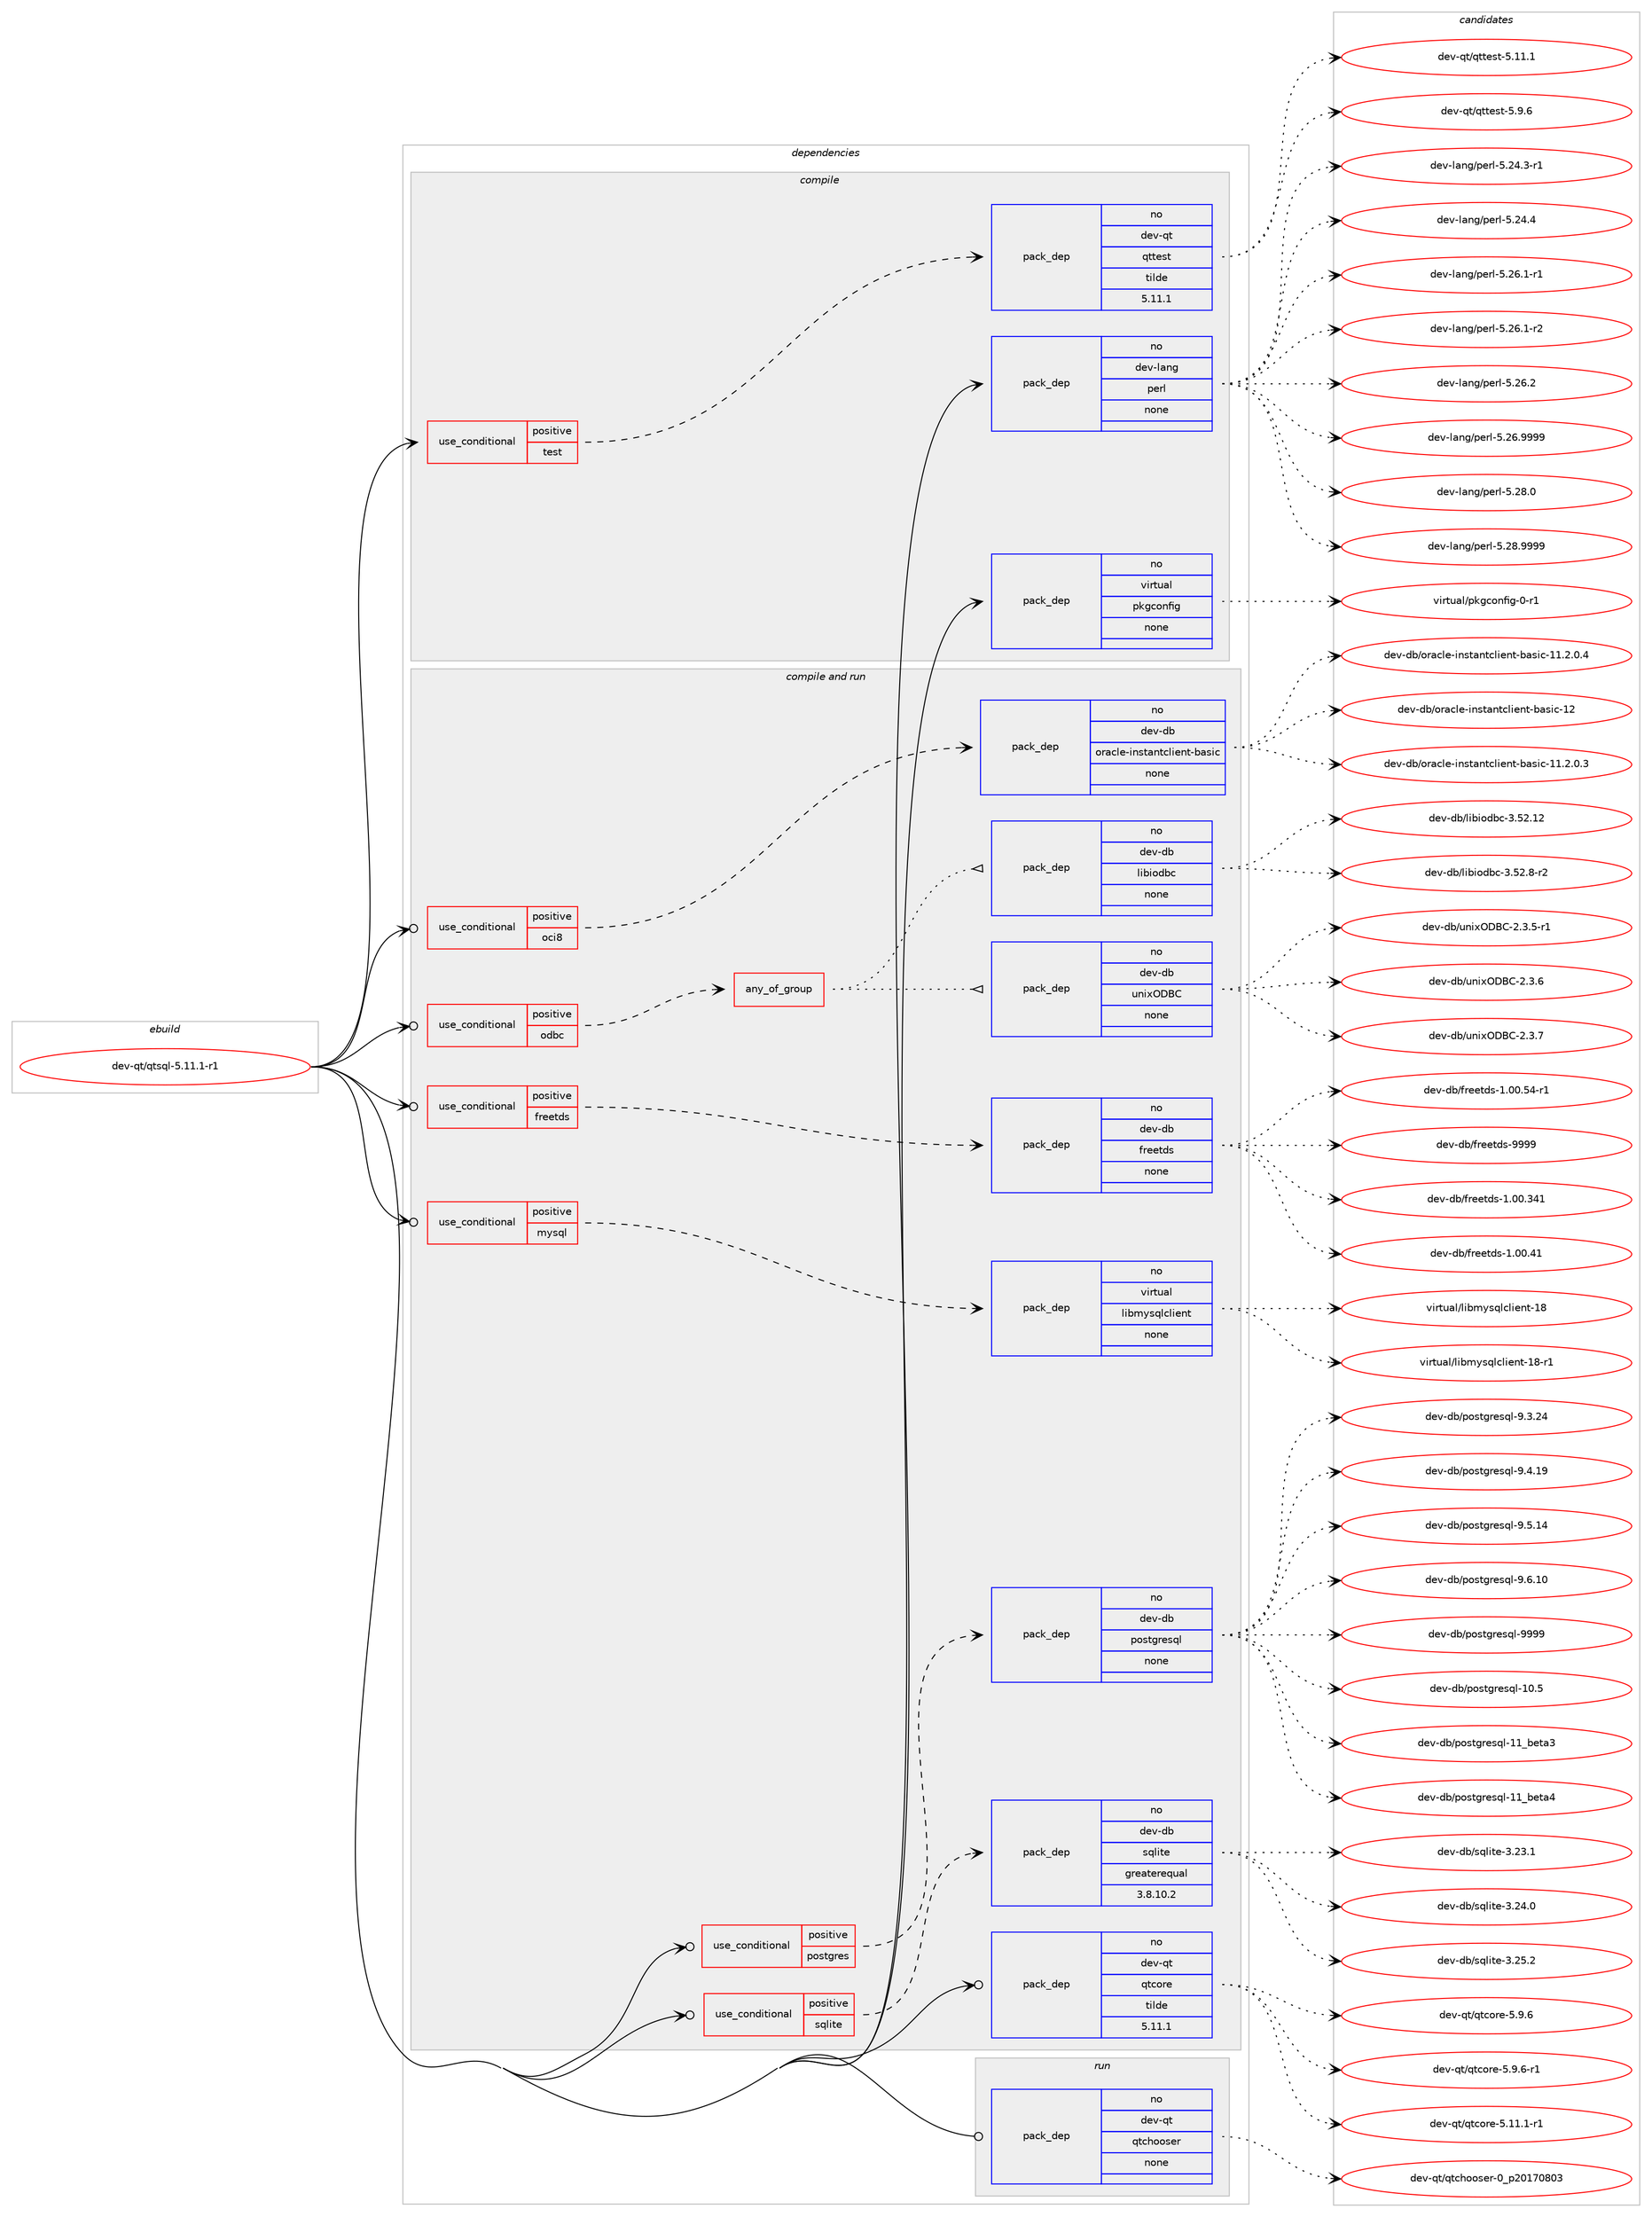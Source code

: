 digraph prolog {

# *************
# Graph options
# *************

newrank=true;
concentrate=true;
compound=true;
graph [rankdir=LR,fontname=Helvetica,fontsize=10,ranksep=1.5];#, ranksep=2.5, nodesep=0.2];
edge  [arrowhead=vee];
node  [fontname=Helvetica,fontsize=10];

# **********
# The ebuild
# **********

subgraph cluster_leftcol {
color=gray;
rank=same;
label=<<i>ebuild</i>>;
id [label="dev-qt/qtsql-5.11.1-r1", color=red, width=4, href="../dev-qt/qtsql-5.11.1-r1.svg"];
}

# ****************
# The dependencies
# ****************

subgraph cluster_midcol {
color=gray;
label=<<i>dependencies</i>>;
subgraph cluster_compile {
fillcolor="#eeeeee";
style=filled;
label=<<i>compile</i>>;
subgraph cond1223 {
dependency5546 [label=<<TABLE BORDER="0" CELLBORDER="1" CELLSPACING="0" CELLPADDING="4"><TR><TD ROWSPAN="3" CELLPADDING="10">use_conditional</TD></TR><TR><TD>positive</TD></TR><TR><TD>test</TD></TR></TABLE>>, shape=none, color=red];
subgraph pack4203 {
dependency5547 [label=<<TABLE BORDER="0" CELLBORDER="1" CELLSPACING="0" CELLPADDING="4" WIDTH="220"><TR><TD ROWSPAN="6" CELLPADDING="30">pack_dep</TD></TR><TR><TD WIDTH="110">no</TD></TR><TR><TD>dev-qt</TD></TR><TR><TD>qttest</TD></TR><TR><TD>tilde</TD></TR><TR><TD>5.11.1</TD></TR></TABLE>>, shape=none, color=blue];
}
dependency5546:e -> dependency5547:w [weight=20,style="dashed",arrowhead="vee"];
}
id:e -> dependency5546:w [weight=20,style="solid",arrowhead="vee"];
subgraph pack4204 {
dependency5548 [label=<<TABLE BORDER="0" CELLBORDER="1" CELLSPACING="0" CELLPADDING="4" WIDTH="220"><TR><TD ROWSPAN="6" CELLPADDING="30">pack_dep</TD></TR><TR><TD WIDTH="110">no</TD></TR><TR><TD>dev-lang</TD></TR><TR><TD>perl</TD></TR><TR><TD>none</TD></TR><TR><TD></TD></TR></TABLE>>, shape=none, color=blue];
}
id:e -> dependency5548:w [weight=20,style="solid",arrowhead="vee"];
subgraph pack4205 {
dependency5549 [label=<<TABLE BORDER="0" CELLBORDER="1" CELLSPACING="0" CELLPADDING="4" WIDTH="220"><TR><TD ROWSPAN="6" CELLPADDING="30">pack_dep</TD></TR><TR><TD WIDTH="110">no</TD></TR><TR><TD>virtual</TD></TR><TR><TD>pkgconfig</TD></TR><TR><TD>none</TD></TR><TR><TD></TD></TR></TABLE>>, shape=none, color=blue];
}
id:e -> dependency5549:w [weight=20,style="solid",arrowhead="vee"];
}
subgraph cluster_compileandrun {
fillcolor="#eeeeee";
style=filled;
label=<<i>compile and run</i>>;
subgraph cond1224 {
dependency5550 [label=<<TABLE BORDER="0" CELLBORDER="1" CELLSPACING="0" CELLPADDING="4"><TR><TD ROWSPAN="3" CELLPADDING="10">use_conditional</TD></TR><TR><TD>positive</TD></TR><TR><TD>freetds</TD></TR></TABLE>>, shape=none, color=red];
subgraph pack4206 {
dependency5551 [label=<<TABLE BORDER="0" CELLBORDER="1" CELLSPACING="0" CELLPADDING="4" WIDTH="220"><TR><TD ROWSPAN="6" CELLPADDING="30">pack_dep</TD></TR><TR><TD WIDTH="110">no</TD></TR><TR><TD>dev-db</TD></TR><TR><TD>freetds</TD></TR><TR><TD>none</TD></TR><TR><TD></TD></TR></TABLE>>, shape=none, color=blue];
}
dependency5550:e -> dependency5551:w [weight=20,style="dashed",arrowhead="vee"];
}
id:e -> dependency5550:w [weight=20,style="solid",arrowhead="odotvee"];
subgraph cond1225 {
dependency5552 [label=<<TABLE BORDER="0" CELLBORDER="1" CELLSPACING="0" CELLPADDING="4"><TR><TD ROWSPAN="3" CELLPADDING="10">use_conditional</TD></TR><TR><TD>positive</TD></TR><TR><TD>mysql</TD></TR></TABLE>>, shape=none, color=red];
subgraph pack4207 {
dependency5553 [label=<<TABLE BORDER="0" CELLBORDER="1" CELLSPACING="0" CELLPADDING="4" WIDTH="220"><TR><TD ROWSPAN="6" CELLPADDING="30">pack_dep</TD></TR><TR><TD WIDTH="110">no</TD></TR><TR><TD>virtual</TD></TR><TR><TD>libmysqlclient</TD></TR><TR><TD>none</TD></TR><TR><TD></TD></TR></TABLE>>, shape=none, color=blue];
}
dependency5552:e -> dependency5553:w [weight=20,style="dashed",arrowhead="vee"];
}
id:e -> dependency5552:w [weight=20,style="solid",arrowhead="odotvee"];
subgraph cond1226 {
dependency5554 [label=<<TABLE BORDER="0" CELLBORDER="1" CELLSPACING="0" CELLPADDING="4"><TR><TD ROWSPAN="3" CELLPADDING="10">use_conditional</TD></TR><TR><TD>positive</TD></TR><TR><TD>oci8</TD></TR></TABLE>>, shape=none, color=red];
subgraph pack4208 {
dependency5555 [label=<<TABLE BORDER="0" CELLBORDER="1" CELLSPACING="0" CELLPADDING="4" WIDTH="220"><TR><TD ROWSPAN="6" CELLPADDING="30">pack_dep</TD></TR><TR><TD WIDTH="110">no</TD></TR><TR><TD>dev-db</TD></TR><TR><TD>oracle-instantclient-basic</TD></TR><TR><TD>none</TD></TR><TR><TD></TD></TR></TABLE>>, shape=none, color=blue];
}
dependency5554:e -> dependency5555:w [weight=20,style="dashed",arrowhead="vee"];
}
id:e -> dependency5554:w [weight=20,style="solid",arrowhead="odotvee"];
subgraph cond1227 {
dependency5556 [label=<<TABLE BORDER="0" CELLBORDER="1" CELLSPACING="0" CELLPADDING="4"><TR><TD ROWSPAN="3" CELLPADDING="10">use_conditional</TD></TR><TR><TD>positive</TD></TR><TR><TD>odbc</TD></TR></TABLE>>, shape=none, color=red];
subgraph any112 {
dependency5557 [label=<<TABLE BORDER="0" CELLBORDER="1" CELLSPACING="0" CELLPADDING="4"><TR><TD CELLPADDING="10">any_of_group</TD></TR></TABLE>>, shape=none, color=red];subgraph pack4209 {
dependency5558 [label=<<TABLE BORDER="0" CELLBORDER="1" CELLSPACING="0" CELLPADDING="4" WIDTH="220"><TR><TD ROWSPAN="6" CELLPADDING="30">pack_dep</TD></TR><TR><TD WIDTH="110">no</TD></TR><TR><TD>dev-db</TD></TR><TR><TD>unixODBC</TD></TR><TR><TD>none</TD></TR><TR><TD></TD></TR></TABLE>>, shape=none, color=blue];
}
dependency5557:e -> dependency5558:w [weight=20,style="dotted",arrowhead="oinv"];
subgraph pack4210 {
dependency5559 [label=<<TABLE BORDER="0" CELLBORDER="1" CELLSPACING="0" CELLPADDING="4" WIDTH="220"><TR><TD ROWSPAN="6" CELLPADDING="30">pack_dep</TD></TR><TR><TD WIDTH="110">no</TD></TR><TR><TD>dev-db</TD></TR><TR><TD>libiodbc</TD></TR><TR><TD>none</TD></TR><TR><TD></TD></TR></TABLE>>, shape=none, color=blue];
}
dependency5557:e -> dependency5559:w [weight=20,style="dotted",arrowhead="oinv"];
}
dependency5556:e -> dependency5557:w [weight=20,style="dashed",arrowhead="vee"];
}
id:e -> dependency5556:w [weight=20,style="solid",arrowhead="odotvee"];
subgraph cond1228 {
dependency5560 [label=<<TABLE BORDER="0" CELLBORDER="1" CELLSPACING="0" CELLPADDING="4"><TR><TD ROWSPAN="3" CELLPADDING="10">use_conditional</TD></TR><TR><TD>positive</TD></TR><TR><TD>postgres</TD></TR></TABLE>>, shape=none, color=red];
subgraph pack4211 {
dependency5561 [label=<<TABLE BORDER="0" CELLBORDER="1" CELLSPACING="0" CELLPADDING="4" WIDTH="220"><TR><TD ROWSPAN="6" CELLPADDING="30">pack_dep</TD></TR><TR><TD WIDTH="110">no</TD></TR><TR><TD>dev-db</TD></TR><TR><TD>postgresql</TD></TR><TR><TD>none</TD></TR><TR><TD></TD></TR></TABLE>>, shape=none, color=blue];
}
dependency5560:e -> dependency5561:w [weight=20,style="dashed",arrowhead="vee"];
}
id:e -> dependency5560:w [weight=20,style="solid",arrowhead="odotvee"];
subgraph cond1229 {
dependency5562 [label=<<TABLE BORDER="0" CELLBORDER="1" CELLSPACING="0" CELLPADDING="4"><TR><TD ROWSPAN="3" CELLPADDING="10">use_conditional</TD></TR><TR><TD>positive</TD></TR><TR><TD>sqlite</TD></TR></TABLE>>, shape=none, color=red];
subgraph pack4212 {
dependency5563 [label=<<TABLE BORDER="0" CELLBORDER="1" CELLSPACING="0" CELLPADDING="4" WIDTH="220"><TR><TD ROWSPAN="6" CELLPADDING="30">pack_dep</TD></TR><TR><TD WIDTH="110">no</TD></TR><TR><TD>dev-db</TD></TR><TR><TD>sqlite</TD></TR><TR><TD>greaterequal</TD></TR><TR><TD>3.8.10.2</TD></TR></TABLE>>, shape=none, color=blue];
}
dependency5562:e -> dependency5563:w [weight=20,style="dashed",arrowhead="vee"];
}
id:e -> dependency5562:w [weight=20,style="solid",arrowhead="odotvee"];
subgraph pack4213 {
dependency5564 [label=<<TABLE BORDER="0" CELLBORDER="1" CELLSPACING="0" CELLPADDING="4" WIDTH="220"><TR><TD ROWSPAN="6" CELLPADDING="30">pack_dep</TD></TR><TR><TD WIDTH="110">no</TD></TR><TR><TD>dev-qt</TD></TR><TR><TD>qtcore</TD></TR><TR><TD>tilde</TD></TR><TR><TD>5.11.1</TD></TR></TABLE>>, shape=none, color=blue];
}
id:e -> dependency5564:w [weight=20,style="solid",arrowhead="odotvee"];
}
subgraph cluster_run {
fillcolor="#eeeeee";
style=filled;
label=<<i>run</i>>;
subgraph pack4214 {
dependency5565 [label=<<TABLE BORDER="0" CELLBORDER="1" CELLSPACING="0" CELLPADDING="4" WIDTH="220"><TR><TD ROWSPAN="6" CELLPADDING="30">pack_dep</TD></TR><TR><TD WIDTH="110">no</TD></TR><TR><TD>dev-qt</TD></TR><TR><TD>qtchooser</TD></TR><TR><TD>none</TD></TR><TR><TD></TD></TR></TABLE>>, shape=none, color=blue];
}
id:e -> dependency5565:w [weight=20,style="solid",arrowhead="odot"];
}
}

# **************
# The candidates
# **************

subgraph cluster_choices {
rank=same;
color=gray;
label=<<i>candidates</i>>;

subgraph choice4203 {
color=black;
nodesep=1;
choice100101118451131164711311611610111511645534649494649 [label="dev-qt/qttest-5.11.1", color=red, width=4,href="../dev-qt/qttest-5.11.1.svg"];
choice1001011184511311647113116116101115116455346574654 [label="dev-qt/qttest-5.9.6", color=red, width=4,href="../dev-qt/qttest-5.9.6.svg"];
dependency5547:e -> choice100101118451131164711311611610111511645534649494649:w [style=dotted,weight="100"];
dependency5547:e -> choice1001011184511311647113116116101115116455346574654:w [style=dotted,weight="100"];
}
subgraph choice4204 {
color=black;
nodesep=1;
choice100101118451089711010347112101114108455346505246514511449 [label="dev-lang/perl-5.24.3-r1", color=red, width=4,href="../dev-lang/perl-5.24.3-r1.svg"];
choice10010111845108971101034711210111410845534650524652 [label="dev-lang/perl-5.24.4", color=red, width=4,href="../dev-lang/perl-5.24.4.svg"];
choice100101118451089711010347112101114108455346505446494511449 [label="dev-lang/perl-5.26.1-r1", color=red, width=4,href="../dev-lang/perl-5.26.1-r1.svg"];
choice100101118451089711010347112101114108455346505446494511450 [label="dev-lang/perl-5.26.1-r2", color=red, width=4,href="../dev-lang/perl-5.26.1-r2.svg"];
choice10010111845108971101034711210111410845534650544650 [label="dev-lang/perl-5.26.2", color=red, width=4,href="../dev-lang/perl-5.26.2.svg"];
choice10010111845108971101034711210111410845534650544657575757 [label="dev-lang/perl-5.26.9999", color=red, width=4,href="../dev-lang/perl-5.26.9999.svg"];
choice10010111845108971101034711210111410845534650564648 [label="dev-lang/perl-5.28.0", color=red, width=4,href="../dev-lang/perl-5.28.0.svg"];
choice10010111845108971101034711210111410845534650564657575757 [label="dev-lang/perl-5.28.9999", color=red, width=4,href="../dev-lang/perl-5.28.9999.svg"];
dependency5548:e -> choice100101118451089711010347112101114108455346505246514511449:w [style=dotted,weight="100"];
dependency5548:e -> choice10010111845108971101034711210111410845534650524652:w [style=dotted,weight="100"];
dependency5548:e -> choice100101118451089711010347112101114108455346505446494511449:w [style=dotted,weight="100"];
dependency5548:e -> choice100101118451089711010347112101114108455346505446494511450:w [style=dotted,weight="100"];
dependency5548:e -> choice10010111845108971101034711210111410845534650544650:w [style=dotted,weight="100"];
dependency5548:e -> choice10010111845108971101034711210111410845534650544657575757:w [style=dotted,weight="100"];
dependency5548:e -> choice10010111845108971101034711210111410845534650564648:w [style=dotted,weight="100"];
dependency5548:e -> choice10010111845108971101034711210111410845534650564657575757:w [style=dotted,weight="100"];
}
subgraph choice4205 {
color=black;
nodesep=1;
choice11810511411611797108471121071039911111010210510345484511449 [label="virtual/pkgconfig-0-r1", color=red, width=4,href="../virtual/pkgconfig-0-r1.svg"];
dependency5549:e -> choice11810511411611797108471121071039911111010210510345484511449:w [style=dotted,weight="100"];
}
subgraph choice4206 {
color=black;
nodesep=1;
choice100101118451009847102114101101116100115454946484846515249 [label="dev-db/freetds-1.00.341", color=red, width=4,href="../dev-db/freetds-1.00.341.svg"];
choice1001011184510098471021141011011161001154549464848465249 [label="dev-db/freetds-1.00.41", color=red, width=4,href="../dev-db/freetds-1.00.41.svg"];
choice10010111845100984710211410110111610011545494648484653524511449 [label="dev-db/freetds-1.00.54-r1", color=red, width=4,href="../dev-db/freetds-1.00.54-r1.svg"];
choice1001011184510098471021141011011161001154557575757 [label="dev-db/freetds-9999", color=red, width=4,href="../dev-db/freetds-9999.svg"];
dependency5551:e -> choice100101118451009847102114101101116100115454946484846515249:w [style=dotted,weight="100"];
dependency5551:e -> choice1001011184510098471021141011011161001154549464848465249:w [style=dotted,weight="100"];
dependency5551:e -> choice10010111845100984710211410110111610011545494648484653524511449:w [style=dotted,weight="100"];
dependency5551:e -> choice1001011184510098471021141011011161001154557575757:w [style=dotted,weight="100"];
}
subgraph choice4207 {
color=black;
nodesep=1;
choice11810511411611797108471081059810912111511310899108105101110116454956 [label="virtual/libmysqlclient-18", color=red, width=4,href="../virtual/libmysqlclient-18.svg"];
choice118105114116117971084710810598109121115113108991081051011101164549564511449 [label="virtual/libmysqlclient-18-r1", color=red, width=4,href="../virtual/libmysqlclient-18-r1.svg"];
dependency5553:e -> choice11810511411611797108471081059810912111511310899108105101110116454956:w [style=dotted,weight="100"];
dependency5553:e -> choice118105114116117971084710810598109121115113108991081051011101164549564511449:w [style=dotted,weight="100"];
}
subgraph choice4208 {
color=black;
nodesep=1;
choice100101118451009847111114979910810145105110115116971101169910810510111011645989711510599454949465046484651 [label="dev-db/oracle-instantclient-basic-11.2.0.3", color=red, width=4,href="../dev-db/oracle-instantclient-basic-11.2.0.3.svg"];
choice100101118451009847111114979910810145105110115116971101169910810510111011645989711510599454949465046484652 [label="dev-db/oracle-instantclient-basic-11.2.0.4", color=red, width=4,href="../dev-db/oracle-instantclient-basic-11.2.0.4.svg"];
choice100101118451009847111114979910810145105110115116971101169910810510111011645989711510599454950 [label="dev-db/oracle-instantclient-basic-12", color=red, width=4,href="../dev-db/oracle-instantclient-basic-12.svg"];
dependency5555:e -> choice100101118451009847111114979910810145105110115116971101169910810510111011645989711510599454949465046484651:w [style=dotted,weight="100"];
dependency5555:e -> choice100101118451009847111114979910810145105110115116971101169910810510111011645989711510599454949465046484652:w [style=dotted,weight="100"];
dependency5555:e -> choice100101118451009847111114979910810145105110115116971101169910810510111011645989711510599454950:w [style=dotted,weight="100"];
}
subgraph choice4209 {
color=black;
nodesep=1;
choice100101118451009847117110105120796866674550465146534511449 [label="dev-db/unixODBC-2.3.5-r1", color=red, width=4,href="../dev-db/unixODBC-2.3.5-r1.svg"];
choice10010111845100984711711010512079686667455046514654 [label="dev-db/unixODBC-2.3.6", color=red, width=4,href="../dev-db/unixODBC-2.3.6.svg"];
choice10010111845100984711711010512079686667455046514655 [label="dev-db/unixODBC-2.3.7", color=red, width=4,href="../dev-db/unixODBC-2.3.7.svg"];
dependency5558:e -> choice100101118451009847117110105120796866674550465146534511449:w [style=dotted,weight="100"];
dependency5558:e -> choice10010111845100984711711010512079686667455046514654:w [style=dotted,weight="100"];
dependency5558:e -> choice10010111845100984711711010512079686667455046514655:w [style=dotted,weight="100"];
}
subgraph choice4210 {
color=black;
nodesep=1;
choice1001011184510098471081059810511110098994551465350464950 [label="dev-db/libiodbc-3.52.12", color=red, width=4,href="../dev-db/libiodbc-3.52.12.svg"];
choice100101118451009847108105981051111009899455146535046564511450 [label="dev-db/libiodbc-3.52.8-r2", color=red, width=4,href="../dev-db/libiodbc-3.52.8-r2.svg"];
dependency5559:e -> choice1001011184510098471081059810511110098994551465350464950:w [style=dotted,weight="100"];
dependency5559:e -> choice100101118451009847108105981051111009899455146535046564511450:w [style=dotted,weight="100"];
}
subgraph choice4211 {
color=black;
nodesep=1;
choice1001011184510098471121111151161031141011151131084549484653 [label="dev-db/postgresql-10.5", color=red, width=4,href="../dev-db/postgresql-10.5.svg"];
choice10010111845100984711211111511610311410111511310845494995981011169751 [label="dev-db/postgresql-11_beta3", color=red, width=4,href="../dev-db/postgresql-11_beta3.svg"];
choice10010111845100984711211111511610311410111511310845494995981011169752 [label="dev-db/postgresql-11_beta4", color=red, width=4,href="../dev-db/postgresql-11_beta4.svg"];
choice10010111845100984711211111511610311410111511310845574651465052 [label="dev-db/postgresql-9.3.24", color=red, width=4,href="../dev-db/postgresql-9.3.24.svg"];
choice10010111845100984711211111511610311410111511310845574652464957 [label="dev-db/postgresql-9.4.19", color=red, width=4,href="../dev-db/postgresql-9.4.19.svg"];
choice10010111845100984711211111511610311410111511310845574653464952 [label="dev-db/postgresql-9.5.14", color=red, width=4,href="../dev-db/postgresql-9.5.14.svg"];
choice10010111845100984711211111511610311410111511310845574654464948 [label="dev-db/postgresql-9.6.10", color=red, width=4,href="../dev-db/postgresql-9.6.10.svg"];
choice1001011184510098471121111151161031141011151131084557575757 [label="dev-db/postgresql-9999", color=red, width=4,href="../dev-db/postgresql-9999.svg"];
dependency5561:e -> choice1001011184510098471121111151161031141011151131084549484653:w [style=dotted,weight="100"];
dependency5561:e -> choice10010111845100984711211111511610311410111511310845494995981011169751:w [style=dotted,weight="100"];
dependency5561:e -> choice10010111845100984711211111511610311410111511310845494995981011169752:w [style=dotted,weight="100"];
dependency5561:e -> choice10010111845100984711211111511610311410111511310845574651465052:w [style=dotted,weight="100"];
dependency5561:e -> choice10010111845100984711211111511610311410111511310845574652464957:w [style=dotted,weight="100"];
dependency5561:e -> choice10010111845100984711211111511610311410111511310845574653464952:w [style=dotted,weight="100"];
dependency5561:e -> choice10010111845100984711211111511610311410111511310845574654464948:w [style=dotted,weight="100"];
dependency5561:e -> choice1001011184510098471121111151161031141011151131084557575757:w [style=dotted,weight="100"];
}
subgraph choice4212 {
color=black;
nodesep=1;
choice10010111845100984711511310810511610145514650514649 [label="dev-db/sqlite-3.23.1", color=red, width=4,href="../dev-db/sqlite-3.23.1.svg"];
choice10010111845100984711511310810511610145514650524648 [label="dev-db/sqlite-3.24.0", color=red, width=4,href="../dev-db/sqlite-3.24.0.svg"];
choice10010111845100984711511310810511610145514650534650 [label="dev-db/sqlite-3.25.2", color=red, width=4,href="../dev-db/sqlite-3.25.2.svg"];
dependency5563:e -> choice10010111845100984711511310810511610145514650514649:w [style=dotted,weight="100"];
dependency5563:e -> choice10010111845100984711511310810511610145514650524648:w [style=dotted,weight="100"];
dependency5563:e -> choice10010111845100984711511310810511610145514650534650:w [style=dotted,weight="100"];
}
subgraph choice4213 {
color=black;
nodesep=1;
choice100101118451131164711311699111114101455346494946494511449 [label="dev-qt/qtcore-5.11.1-r1", color=red, width=4,href="../dev-qt/qtcore-5.11.1-r1.svg"];
choice100101118451131164711311699111114101455346574654 [label="dev-qt/qtcore-5.9.6", color=red, width=4,href="../dev-qt/qtcore-5.9.6.svg"];
choice1001011184511311647113116991111141014553465746544511449 [label="dev-qt/qtcore-5.9.6-r1", color=red, width=4,href="../dev-qt/qtcore-5.9.6-r1.svg"];
dependency5564:e -> choice100101118451131164711311699111114101455346494946494511449:w [style=dotted,weight="100"];
dependency5564:e -> choice100101118451131164711311699111114101455346574654:w [style=dotted,weight="100"];
dependency5564:e -> choice1001011184511311647113116991111141014553465746544511449:w [style=dotted,weight="100"];
}
subgraph choice4214 {
color=black;
nodesep=1;
choice1001011184511311647113116991041111111151011144548951125048495548564851 [label="dev-qt/qtchooser-0_p20170803", color=red, width=4,href="../dev-qt/qtchooser-0_p20170803.svg"];
dependency5565:e -> choice1001011184511311647113116991041111111151011144548951125048495548564851:w [style=dotted,weight="100"];
}
}

}
